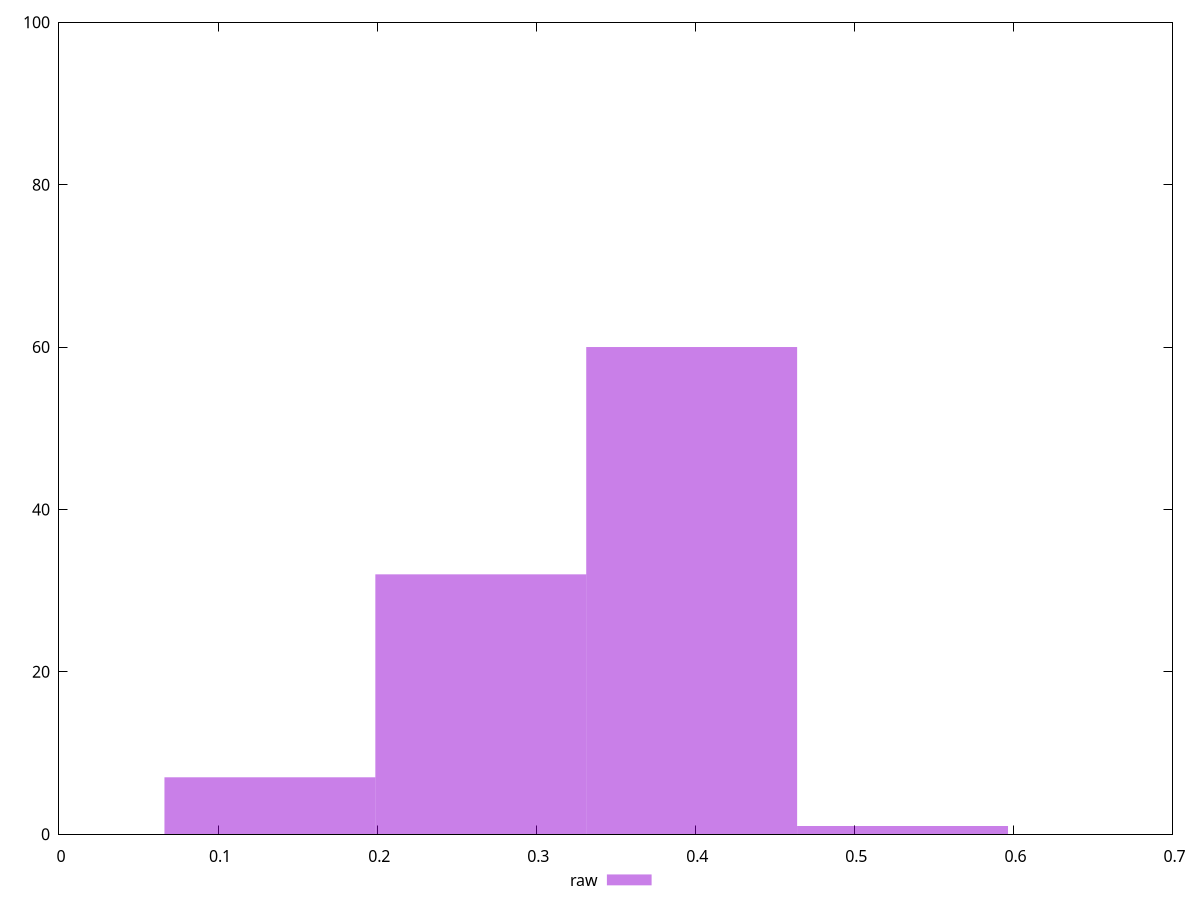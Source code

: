 reset
set terminal svg size 640, 490 enhanced background rgb 'white'
set output "report_00007_2020-12-11T15:55:29.892Z/network-rtt/samples/pages+cached+nointeractive/raw/histogram.svg"

$raw <<EOF
0.2651561005838726 32
0.39773415087580893 60
0.1325780502919363 7
0.5303122011677452 1
EOF

set key outside below
set boxwidth 0.1325780502919363
set yrange [0:100]
set style fill transparent solid 0.5 noborder

plot \
  $raw title "raw" with boxes, \


reset